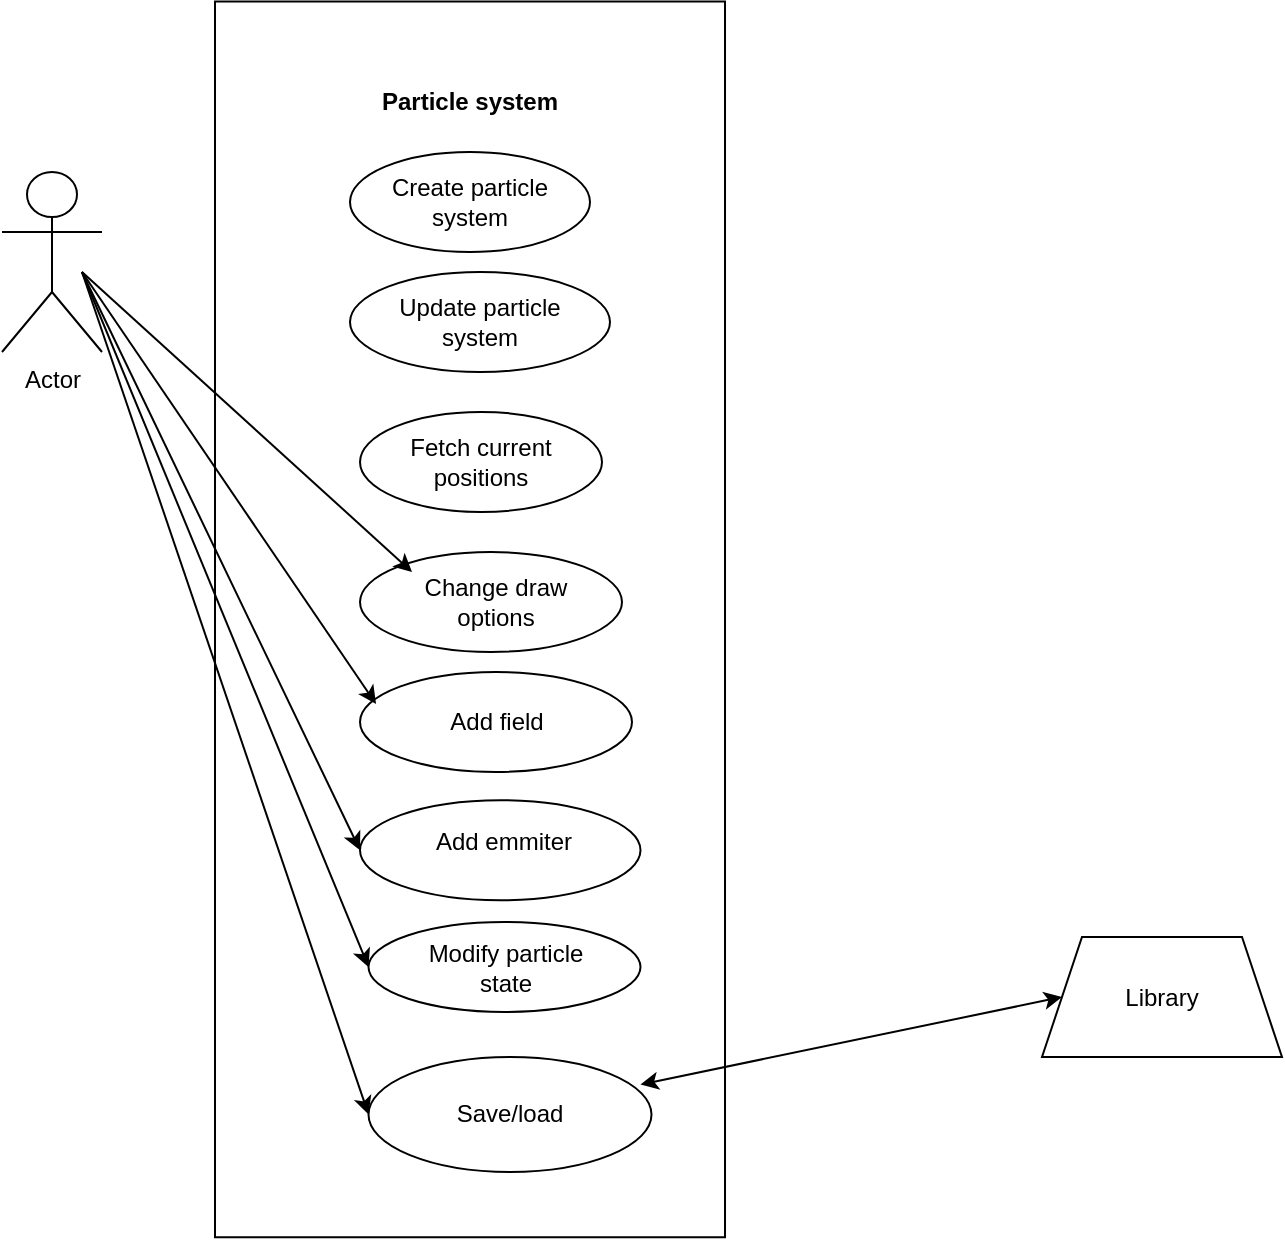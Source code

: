 <mxfile version="26.0.10">
  <diagram name="Sida-1" id="Zv0mVHGel3g9_tVJF6ZX">
    <mxGraphModel dx="954" dy="647" grid="1" gridSize="10" guides="1" tooltips="1" connect="1" arrows="1" fold="1" page="1" pageScale="1" pageWidth="827" pageHeight="1169" math="0" shadow="0">
      <root>
        <mxCell id="0" />
        <mxCell id="1" parent="0" />
        <mxCell id="E92bsyx57I7ib0fodxlY-15" value="" style="rounded=0;whiteSpace=wrap;html=1;rotation=90;" vertex="1" parent="1">
          <mxGeometry x="45.07" y="306.19" width="617.87" height="255" as="geometry" />
        </mxCell>
        <mxCell id="E92bsyx57I7ib0fodxlY-1" value="Actor" style="shape=umlActor;verticalLabelPosition=bottom;verticalAlign=top;html=1;outlineConnect=0;" vertex="1" parent="1">
          <mxGeometry x="120" y="210" width="50" height="90" as="geometry" />
        </mxCell>
        <mxCell id="E92bsyx57I7ib0fodxlY-5" value="Particle system" style="text;html=1;align=center;verticalAlign=middle;whiteSpace=wrap;rounded=0;fontStyle=1" vertex="1" parent="1">
          <mxGeometry x="279" y="160" width="150" height="30" as="geometry" />
        </mxCell>
        <mxCell id="E92bsyx57I7ib0fodxlY-7" value="" style="ellipse;whiteSpace=wrap;html=1;" vertex="1" parent="1">
          <mxGeometry x="294" y="200" width="120" height="50" as="geometry" />
        </mxCell>
        <mxCell id="E92bsyx57I7ib0fodxlY-8" value="Create particle system" style="text;html=1;align=center;verticalAlign=middle;whiteSpace=wrap;rounded=0;" vertex="1" parent="1">
          <mxGeometry x="294" y="215" width="120" height="20" as="geometry" />
        </mxCell>
        <mxCell id="E92bsyx57I7ib0fodxlY-10" value="" style="ellipse;whiteSpace=wrap;html=1;" vertex="1" parent="1">
          <mxGeometry x="294" y="260" width="130" height="50" as="geometry" />
        </mxCell>
        <mxCell id="E92bsyx57I7ib0fodxlY-11" value="Update particle system" style="text;html=1;align=center;verticalAlign=middle;whiteSpace=wrap;rounded=0;" vertex="1" parent="1">
          <mxGeometry x="314" y="270" width="90" height="30" as="geometry" />
        </mxCell>
        <mxCell id="E92bsyx57I7ib0fodxlY-12" value="" style="ellipse;whiteSpace=wrap;html=1;" vertex="1" parent="1">
          <mxGeometry x="299" y="330" width="121" height="50" as="geometry" />
        </mxCell>
        <mxCell id="E92bsyx57I7ib0fodxlY-13" value="Fetch current positions" style="text;html=1;align=center;verticalAlign=middle;whiteSpace=wrap;rounded=0;" vertex="1" parent="1">
          <mxGeometry x="319.25" y="340" width="80.5" height="30" as="geometry" />
        </mxCell>
        <mxCell id="E92bsyx57I7ib0fodxlY-16" value="" style="ellipse;whiteSpace=wrap;html=1;" vertex="1" parent="1">
          <mxGeometry x="299" y="400" width="131" height="50" as="geometry" />
        </mxCell>
        <mxCell id="E92bsyx57I7ib0fodxlY-17" value="Change draw options" style="text;html=1;align=center;verticalAlign=middle;whiteSpace=wrap;rounded=0;" vertex="1" parent="1">
          <mxGeometry x="314" y="410" width="106" height="30" as="geometry" />
        </mxCell>
        <mxCell id="E92bsyx57I7ib0fodxlY-19" value="" style="ellipse;whiteSpace=wrap;html=1;" vertex="1" parent="1">
          <mxGeometry x="299" y="460" width="136" height="50" as="geometry" />
        </mxCell>
        <mxCell id="E92bsyx57I7ib0fodxlY-20" value="Add field" style="text;html=1;align=center;verticalAlign=middle;whiteSpace=wrap;rounded=0;" vertex="1" parent="1">
          <mxGeometry x="325.5" y="470" width="83" height="30" as="geometry" />
        </mxCell>
        <mxCell id="E92bsyx57I7ib0fodxlY-21" value="" style="ellipse;whiteSpace=wrap;html=1;" vertex="1" parent="1">
          <mxGeometry x="299" y="524.13" width="140.25" height="50" as="geometry" />
        </mxCell>
        <mxCell id="E92bsyx57I7ib0fodxlY-22" value="Add emmiter" style="text;html=1;align=center;verticalAlign=middle;whiteSpace=wrap;rounded=0;" vertex="1" parent="1">
          <mxGeometry x="332.5" y="530" width="76" height="30" as="geometry" />
        </mxCell>
        <mxCell id="E92bsyx57I7ib0fodxlY-23" value="" style="ellipse;whiteSpace=wrap;html=1;" vertex="1" parent="1">
          <mxGeometry x="303.25" y="585" width="136" height="45" as="geometry" />
        </mxCell>
        <mxCell id="E92bsyx57I7ib0fodxlY-24" value="Modify particle state" style="text;html=1;align=center;verticalAlign=middle;whiteSpace=wrap;rounded=0;" vertex="1" parent="1">
          <mxGeometry x="318.5" y="592.5" width="105.5" height="30" as="geometry" />
        </mxCell>
        <mxCell id="E92bsyx57I7ib0fodxlY-26" value="" style="shape=trapezoid;perimeter=trapezoidPerimeter;whiteSpace=wrap;html=1;fixedSize=1;" vertex="1" parent="1">
          <mxGeometry x="640" y="592.5" width="120" height="60" as="geometry" />
        </mxCell>
        <mxCell id="E92bsyx57I7ib0fodxlY-27" value="Library" style="text;html=1;align=center;verticalAlign=middle;whiteSpace=wrap;rounded=0;" vertex="1" parent="1">
          <mxGeometry x="670" y="607.5" width="60" height="30" as="geometry" />
        </mxCell>
        <mxCell id="E92bsyx57I7ib0fodxlY-28" value="" style="ellipse;whiteSpace=wrap;html=1;" vertex="1" parent="1">
          <mxGeometry x="303.25" y="652.5" width="141.5" height="57.5" as="geometry" />
        </mxCell>
        <mxCell id="E92bsyx57I7ib0fodxlY-29" value="Save/load" style="text;html=1;align=center;verticalAlign=middle;whiteSpace=wrap;rounded=0;" vertex="1" parent="1">
          <mxGeometry x="344" y="666.25" width="60" height="30" as="geometry" />
        </mxCell>
        <mxCell id="E92bsyx57I7ib0fodxlY-31" value="" style="endArrow=classic;html=1;rounded=0;entryX=0.104;entryY=0;entryDx=0;entryDy=0;entryPerimeter=0;" edge="1" parent="1" target="E92bsyx57I7ib0fodxlY-17">
          <mxGeometry width="50" height="50" relative="1" as="geometry">
            <mxPoint x="160" y="260" as="sourcePoint" />
            <mxPoint x="210" y="210" as="targetPoint" />
          </mxGeometry>
        </mxCell>
        <mxCell id="E92bsyx57I7ib0fodxlY-33" value="" style="endArrow=classic;html=1;rounded=0;entryX=0.059;entryY=0.32;entryDx=0;entryDy=0;entryPerimeter=0;" edge="1" parent="1" target="E92bsyx57I7ib0fodxlY-19">
          <mxGeometry width="50" height="50" relative="1" as="geometry">
            <mxPoint x="160" y="260" as="sourcePoint" />
            <mxPoint x="230" y="256.19" as="targetPoint" />
          </mxGeometry>
        </mxCell>
        <mxCell id="E92bsyx57I7ib0fodxlY-36" value="" style="endArrow=classic;html=1;rounded=0;entryX=0;entryY=0.5;entryDx=0;entryDy=0;" edge="1" parent="1" target="E92bsyx57I7ib0fodxlY-21">
          <mxGeometry width="50" height="50" relative="1" as="geometry">
            <mxPoint x="160" y="260" as="sourcePoint" />
            <mxPoint x="304" y="295" as="targetPoint" />
          </mxGeometry>
        </mxCell>
        <mxCell id="E92bsyx57I7ib0fodxlY-37" value="" style="endArrow=classic;html=1;rounded=0;entryX=0;entryY=0.5;entryDx=0;entryDy=0;" edge="1" parent="1" target="E92bsyx57I7ib0fodxlY-23">
          <mxGeometry width="50" height="50" relative="1" as="geometry">
            <mxPoint x="160" y="260" as="sourcePoint" />
            <mxPoint x="309" y="559" as="targetPoint" />
          </mxGeometry>
        </mxCell>
        <mxCell id="E92bsyx57I7ib0fodxlY-38" value="" style="endArrow=classic;html=1;rounded=0;entryX=0;entryY=0.5;entryDx=0;entryDy=0;" edge="1" parent="1" target="E92bsyx57I7ib0fodxlY-28">
          <mxGeometry width="50" height="50" relative="1" as="geometry">
            <mxPoint x="160" y="260" as="sourcePoint" />
            <mxPoint x="313" y="618" as="targetPoint" />
          </mxGeometry>
        </mxCell>
        <mxCell id="E92bsyx57I7ib0fodxlY-40" value="" style="endArrow=classic;startArrow=classic;html=1;rounded=0;entryX=0;entryY=0.5;entryDx=0;entryDy=0;" edge="1" parent="1" target="E92bsyx57I7ib0fodxlY-26">
          <mxGeometry width="50" height="50" relative="1" as="geometry">
            <mxPoint x="439.25" y="666.25" as="sourcePoint" />
            <mxPoint x="489.25" y="616.25" as="targetPoint" />
          </mxGeometry>
        </mxCell>
      </root>
    </mxGraphModel>
  </diagram>
</mxfile>
